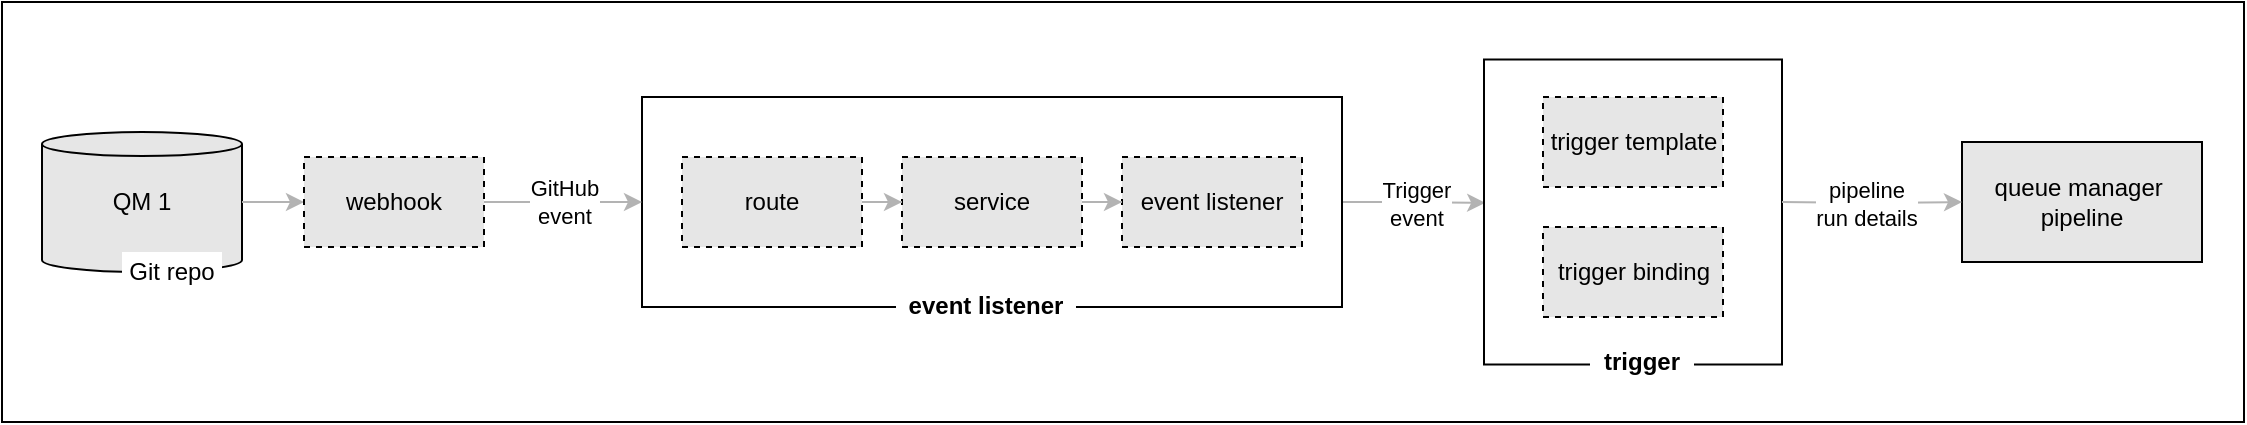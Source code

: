 <mxfile version="13.6.2" type="device"><diagram id="UTinChKDrVvf448LVd9W" name="Page-1"><mxGraphModel dx="-175" dy="-706" grid="1" gridSize="10" guides="1" tooltips="1" connect="1" arrows="1" fold="1" page="1" pageScale="1" pageWidth="827" pageHeight="1169" math="0" shadow="0"><root><mxCell id="0"/><mxCell id="1" parent="0"/><mxCell id="bKudd2xnRLZ-KCtGkIEH-45" value="" style="rounded=0;whiteSpace=wrap;html=1;strokeWidth=1;fillColor=none;labelBorderColor=none;labelBackgroundColor=#E6E6E6;" parent="1" vertex="1"><mxGeometry x="1109" y="1290" width="1121" height="210" as="geometry"/></mxCell><mxCell id="bKudd2xnRLZ-KCtGkIEH-63" style="edgeStyle=orthogonalEdgeStyle;rounded=0;orthogonalLoop=1;jettySize=auto;html=1;entryX=0.004;entryY=0.47;entryDx=0;entryDy=0;strokeColor=#B3B3B3;entryPerimeter=0;" parent="1" source="bKudd2xnRLZ-KCtGkIEH-55" target="gmaEc8VDdeC2kXNNOYUd-1" edge="1"><mxGeometry relative="1" as="geometry"/></mxCell><mxCell id="bKudd2xnRLZ-KCtGkIEH-68" value="Trigger &lt;br&gt;event" style="edgeLabel;html=1;align=center;verticalAlign=middle;resizable=0;points=[];" parent="bKudd2xnRLZ-KCtGkIEH-63" vertex="1" connectable="0"><mxGeometry x="0.371" y="1" relative="1" as="geometry"><mxPoint x="-6.19" y="1" as="offset"/></mxGeometry></mxCell><mxCell id="gmaEc8VDdeC2kXNNOYUd-1" value="" style="rounded=0;whiteSpace=wrap;html=1;" parent="1" vertex="1"><mxGeometry x="1850" y="1318.75" width="149" height="152.5" as="geometry"/></mxCell><mxCell id="bKudd2xnRLZ-KCtGkIEH-44" value="" style="rounded=0;whiteSpace=wrap;html=1;" parent="1" vertex="1"><mxGeometry x="1429" y="1337.5" width="350" height="105" as="geometry"/></mxCell><mxCell id="bKudd2xnRLZ-KCtGkIEH-46" value="QM 1" style="shape=cylinder2;whiteSpace=wrap;html=1;boundedLbl=1;backgroundOutline=1;size=6.0;strokeWidth=1;fontSize=12;fontColor=#000000;fillColor=#E6E6E6;" parent="1" vertex="1"><mxGeometry x="1129" y="1355" width="100" height="70" as="geometry"/></mxCell><mxCell id="bKudd2xnRLZ-KCtGkIEH-47" value="queue manager&amp;nbsp;&lt;br&gt;pipeline" style="rounded=0;whiteSpace=wrap;html=1;strokeWidth=1;fontSize=12;fontColor=#000000;fillColor=#E6E6E6;" parent="1" vertex="1"><mxGeometry x="2089" y="1360" width="120" height="60" as="geometry"/></mxCell><mxCell id="bKudd2xnRLZ-KCtGkIEH-48" value="Git repo" style="text;html=1;align=center;verticalAlign=middle;whiteSpace=wrap;rounded=0;fillColor=#ffffff;" parent="1" vertex="1"><mxGeometry x="1169" y="1415" width="50" height="20" as="geometry"/></mxCell><mxCell id="bKudd2xnRLZ-KCtGkIEH-49" style="edgeStyle=orthogonalEdgeStyle;rounded=0;orthogonalLoop=1;jettySize=auto;html=1;strokeColor=#B3B3B3;entryX=0;entryY=0.5;entryDx=0;entryDy=0;" parent="1" source="bKudd2xnRLZ-KCtGkIEH-46" target="bKudd2xnRLZ-KCtGkIEH-50" edge="1"><mxGeometry relative="1" as="geometry"><mxPoint x="1459" y="1390" as="targetPoint"/></mxGeometry></mxCell><mxCell id="bKudd2xnRLZ-KCtGkIEH-50" value="webhook" style="rounded=0;whiteSpace=wrap;html=1;fillColor=#E6E6E6;dashed=1;" parent="1" vertex="1"><mxGeometry x="1260" y="1367.5" width="90" height="45" as="geometry"/></mxCell><mxCell id="bKudd2xnRLZ-KCtGkIEH-51" value="GitHub&lt;br&gt;event" style="edgeStyle=orthogonalEdgeStyle;rounded=0;orthogonalLoop=1;jettySize=auto;html=1;strokeColor=#B3B3B3;entryX=0;entryY=0.5;entryDx=0;entryDy=0;exitX=1;exitY=0.5;exitDx=0;exitDy=0;" parent="1" source="bKudd2xnRLZ-KCtGkIEH-50" target="bKudd2xnRLZ-KCtGkIEH-44" edge="1"><mxGeometry relative="1" as="geometry"><mxPoint as="offset"/><Array as="points"><mxPoint x="1354" y="1390"/><mxPoint x="1354" y="1390"/></Array></mxGeometry></mxCell><mxCell id="bKudd2xnRLZ-KCtGkIEH-52" value="route" style="rounded=0;whiteSpace=wrap;html=1;fillColor=#E6E6E6;dashed=1;" parent="1" vertex="1"><mxGeometry x="1449" y="1367.5" width="90" height="45" as="geometry"/></mxCell><mxCell id="bKudd2xnRLZ-KCtGkIEH-53" value="service" style="rounded=0;whiteSpace=wrap;html=1;fillColor=#E6E6E6;dashed=1;" parent="1" vertex="1"><mxGeometry x="1559" y="1367.5" width="90" height="45" as="geometry"/></mxCell><mxCell id="bKudd2xnRLZ-KCtGkIEH-54" style="edgeStyle=orthogonalEdgeStyle;rounded=0;orthogonalLoop=1;jettySize=auto;html=1;entryX=0;entryY=0.5;entryDx=0;entryDy=0;strokeColor=#B3B3B3;" parent="1" source="bKudd2xnRLZ-KCtGkIEH-52" target="bKudd2xnRLZ-KCtGkIEH-53" edge="1"><mxGeometry relative="1" as="geometry"/></mxCell><mxCell id="bKudd2xnRLZ-KCtGkIEH-55" value="event listener" style="rounded=0;whiteSpace=wrap;html=1;fillColor=#E6E6E6;dashed=1;" parent="1" vertex="1"><mxGeometry x="1669" y="1367.5" width="90" height="45" as="geometry"/></mxCell><mxCell id="bKudd2xnRLZ-KCtGkIEH-56" style="edgeStyle=orthogonalEdgeStyle;rounded=0;orthogonalLoop=1;jettySize=auto;html=1;entryX=0;entryY=0.5;entryDx=0;entryDy=0;strokeColor=#B3B3B3;" parent="1" source="bKudd2xnRLZ-KCtGkIEH-53" target="bKudd2xnRLZ-KCtGkIEH-55" edge="1"><mxGeometry relative="1" as="geometry"/></mxCell><mxCell id="bKudd2xnRLZ-KCtGkIEH-57" value="trigger binding" style="rounded=0;whiteSpace=wrap;html=1;fillColor=#E6E6E6;dashed=1;" parent="1" vertex="1"><mxGeometry x="1879.5" y="1402.5" width="90" height="45" as="geometry"/></mxCell><mxCell id="bKudd2xnRLZ-KCtGkIEH-58" style="edgeStyle=orthogonalEdgeStyle;rounded=0;orthogonalLoop=1;jettySize=auto;html=1;entryX=0;entryY=0.5;entryDx=0;entryDy=0;strokeColor=#B3B3B3;" parent="1" target="bKudd2xnRLZ-KCtGkIEH-47" edge="1"><mxGeometry relative="1" as="geometry"><mxPoint x="1999" y="1390" as="sourcePoint"/></mxGeometry></mxCell><mxCell id="bKudd2xnRLZ-KCtGkIEH-67" value="pipeline &lt;br&gt;run details" style="edgeLabel;html=1;align=center;verticalAlign=middle;resizable=0;points=[];" parent="bKudd2xnRLZ-KCtGkIEH-58" vertex="1" connectable="0"><mxGeometry x="-0.222" relative="1" as="geometry"><mxPoint x="7.14" as="offset"/></mxGeometry></mxCell><mxCell id="bKudd2xnRLZ-KCtGkIEH-59" value="trigger template" style="rounded=0;whiteSpace=wrap;html=1;fillColor=#E6E6E6;dashed=1;" parent="1" vertex="1"><mxGeometry x="1879.5" y="1337.5" width="90" height="45" as="geometry"/></mxCell><mxCell id="bKudd2xnRLZ-KCtGkIEH-60" value="&lt;b&gt;&amp;nbsp; event listener&amp;nbsp;&amp;nbsp;&lt;/b&gt;" style="text;html=1;strokeColor=none;fillColor=none;align=center;verticalAlign=middle;whiteSpace=wrap;rounded=0;labelBackgroundColor=#ffffff;" parent="1" vertex="1"><mxGeometry x="1551.5" y="1431.5" width="97.5" height="20" as="geometry"/></mxCell><mxCell id="gmaEc8VDdeC2kXNNOYUd-2" value="&lt;b&gt;&amp;nbsp; trigger&amp;nbsp;&amp;nbsp;&lt;/b&gt;" style="text;html=1;strokeColor=none;fillColor=none;align=center;verticalAlign=middle;whiteSpace=wrap;rounded=0;labelBackgroundColor=#ffffff;" parent="1" vertex="1"><mxGeometry x="1879.5" y="1460" width="97.5" height="20" as="geometry"/></mxCell></root></mxGraphModel></diagram></mxfile>